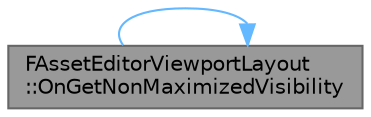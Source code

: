 digraph "FAssetEditorViewportLayout::OnGetNonMaximizedVisibility"
{
 // INTERACTIVE_SVG=YES
 // LATEX_PDF_SIZE
  bgcolor="transparent";
  edge [fontname=Helvetica,fontsize=10,labelfontname=Helvetica,labelfontsize=10];
  node [fontname=Helvetica,fontsize=10,shape=box,height=0.2,width=0.4];
  rankdir="LR";
  Node1 [id="Node000001",label="FAssetEditorViewportLayout\l::OnGetNonMaximizedVisibility",height=0.2,width=0.4,color="gray40", fillcolor="grey60", style="filled", fontcolor="black",tooltip="Delegate called to get the visibility of the non-maximized viewports The non-maximized viewports are ..."];
  Node1 -> Node1 [id="edge1_Node000001_Node000001",color="steelblue1",style="solid",tooltip=" "];
}
